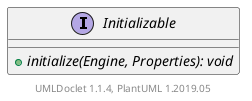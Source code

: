 @startuml

    interface Initializable [[Initializable.html]] {
        {abstract} +initialize(Engine, Properties): void
    }


    center footer UMLDoclet 1.1.4, PlantUML 1.2019.05
@enduml
